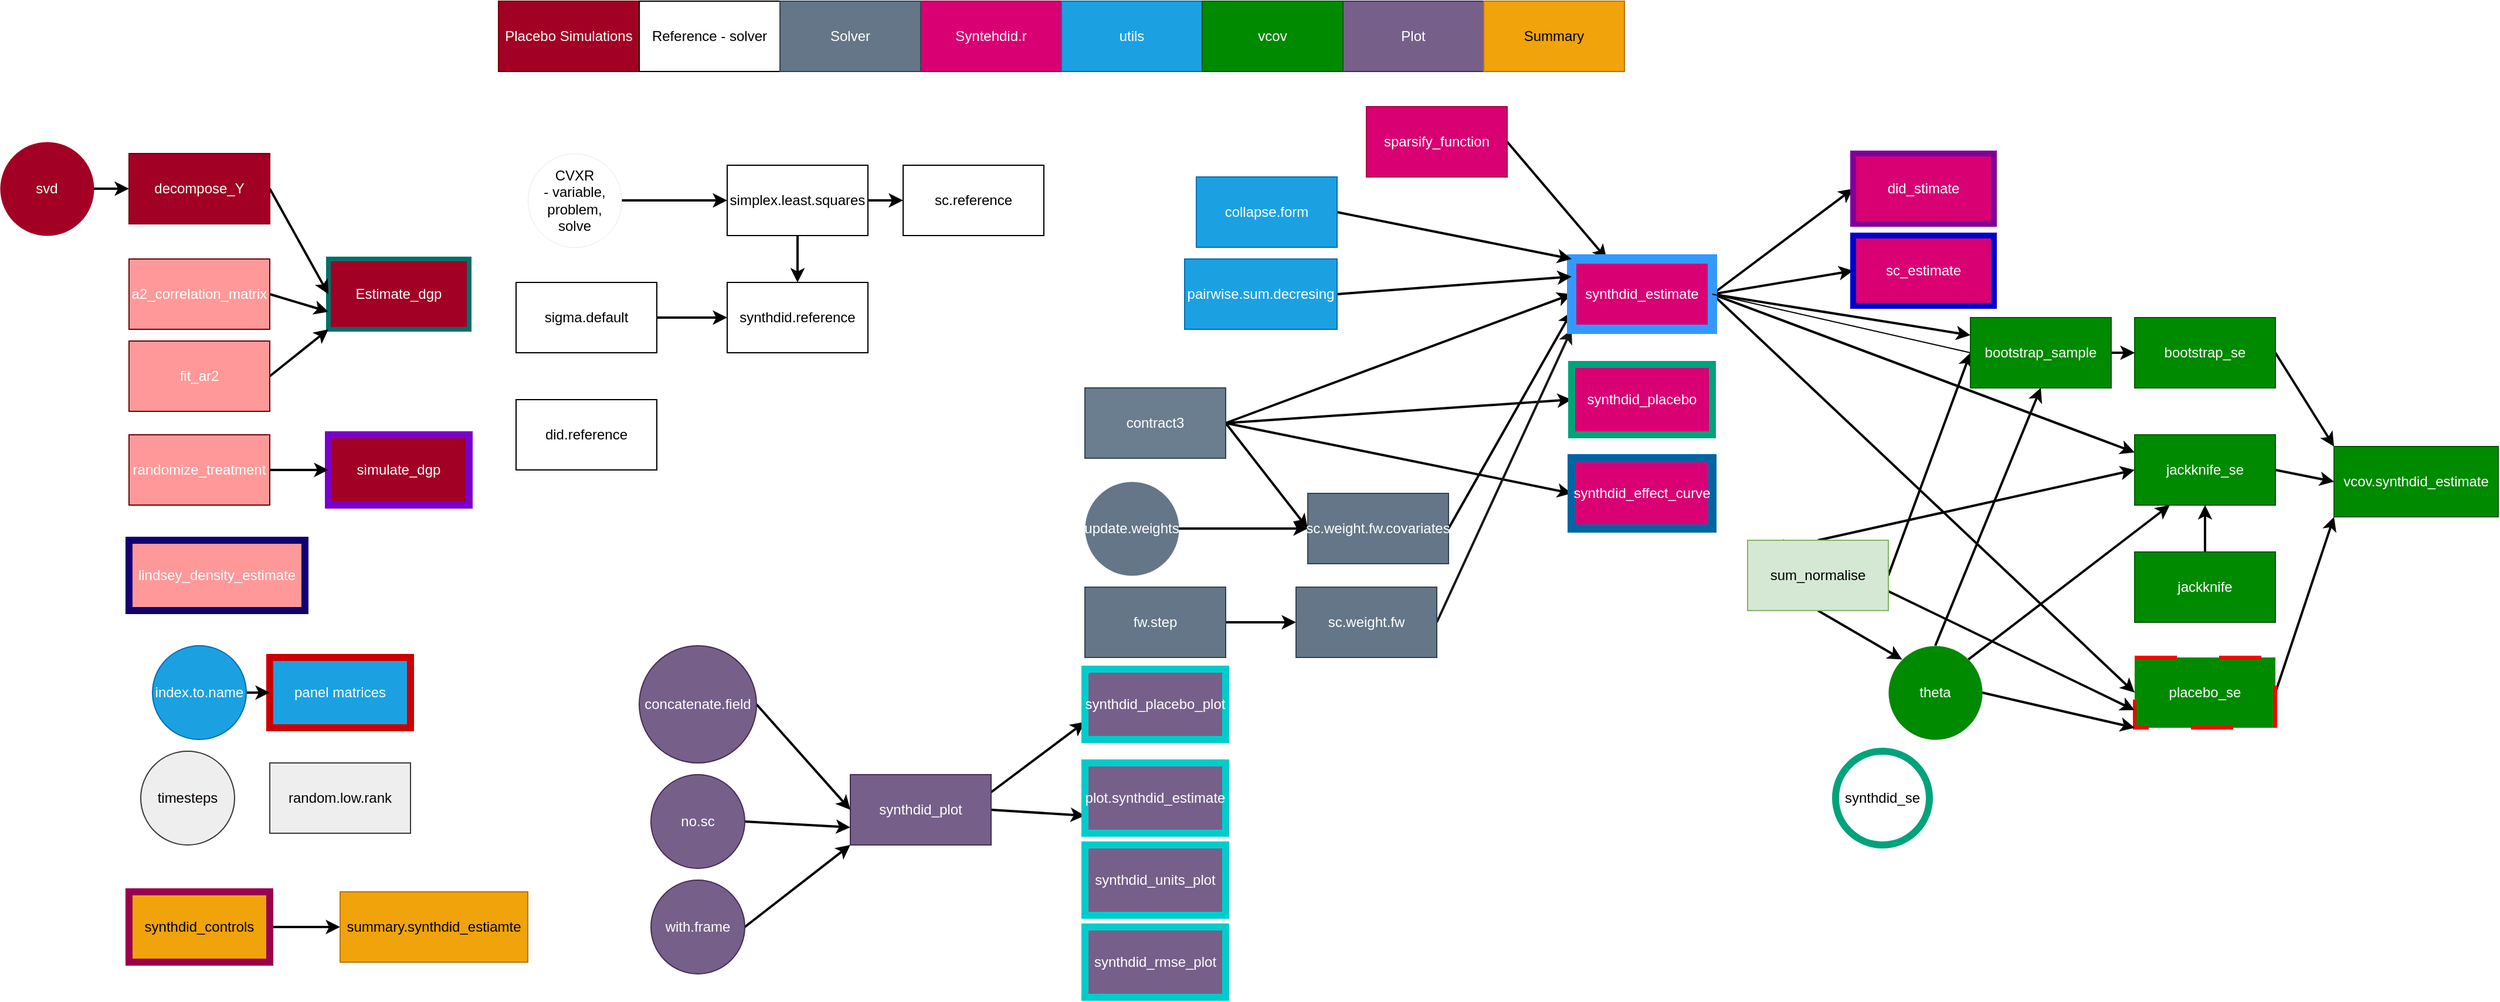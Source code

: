 <mxfile>
    <diagram id="lI5DETnhgrqYfSbnf5XH" name="Page-1">
        <mxGraphModel dx="1733" dy="600" grid="1" gridSize="10" guides="1" tooltips="1" connect="1" arrows="1" fold="1" page="1" pageScale="1" pageWidth="850" pageHeight="1100" background="#ffffff" math="0" shadow="0">
            <root>
                <mxCell id="0"/>
                <mxCell id="1" parent="0"/>
                <mxCell id="2" value="Placebo Simulations" style="whiteSpace=wrap;html=1;fillColor=#a20025;fontColor=#ffffff;strokeColor=#6F0000;" parent="1" vertex="1">
                    <mxGeometry x="780" y="40" width="120" height="60" as="geometry"/>
                </mxCell>
                <mxCell id="3" value="Plot" style="whiteSpace=wrap;html=1;fillColor=#76608a;fontColor=#ffffff;strokeColor=#432D57;" parent="1" vertex="1">
                    <mxGeometry x="1500" y="40" width="120" height="60" as="geometry"/>
                </mxCell>
                <mxCell id="4" value="Reference - solver" style="whiteSpace=wrap;html=1;" parent="1" vertex="1">
                    <mxGeometry x="900" y="40" width="120" height="60" as="geometry"/>
                </mxCell>
                <mxCell id="5" value="Summary" style="whiteSpace=wrap;html=1;fillColor=#f0a30a;fontColor=#000000;strokeColor=#BD7000;" parent="1" vertex="1">
                    <mxGeometry x="1620" y="40" width="120" height="60" as="geometry"/>
                </mxCell>
                <mxCell id="7" value="Syntehdid.r" style="whiteSpace=wrap;html=1;fillColor=#d80073;fontColor=#ffffff;strokeColor=#A50040;" parent="1" vertex="1">
                    <mxGeometry x="1140" y="40" width="120" height="60" as="geometry"/>
                </mxCell>
                <mxCell id="8" value="utils" style="whiteSpace=wrap;html=1;fillColor=#1ba1e2;fontColor=#ffffff;strokeColor=#006EAF;" parent="1" vertex="1">
                    <mxGeometry x="1260" y="40" width="120" height="60" as="geometry"/>
                </mxCell>
                <mxCell id="9" value="vcov" style="whiteSpace=wrap;html=1;fillColor=#008a00;fontColor=#ffffff;strokeColor=#005700;" parent="1" vertex="1">
                    <mxGeometry x="1380" y="40" width="120" height="60" as="geometry"/>
                </mxCell>
                <mxCell id="10" value="Estimate_dgp" style="whiteSpace=wrap;html=1;fillColor=#a20025;fontColor=#ffffff;strokeColor=#007069;strokeWidth=4;" parent="1" vertex="1">
                    <mxGeometry x="635" y="260" width="120" height="60" as="geometry"/>
                </mxCell>
                <mxCell id="11" value="simulate_dgp" style="whiteSpace=wrap;html=1;fillColor=#a20025;fontColor=#ffffff;strokeColor=#7a00cc;strokeWidth=6;" parent="1" vertex="1">
                    <mxGeometry x="635" y="410" width="120" height="60" as="geometry"/>
                </mxCell>
                <mxCell id="81" style="edgeStyle=none;html=1;exitX=1;exitY=0.5;exitDx=0;exitDy=0;entryX=0;entryY=0.5;entryDx=0;entryDy=0;strokeColor=#000000;strokeWidth=2;fontColor=#000000;" parent="1" source="13" target="11" edge="1">
                    <mxGeometry relative="1" as="geometry"/>
                </mxCell>
                <mxCell id="13" value="randomize_treatment" style="whiteSpace=wrap;html=1;fillColor=#FF9999;fontColor=#ffffff;strokeColor=#6F0000;" parent="1" vertex="1">
                    <mxGeometry x="465" y="410" width="120" height="60" as="geometry"/>
                </mxCell>
                <mxCell id="79" style="edgeStyle=none;html=1;exitX=1;exitY=0.5;exitDx=0;exitDy=0;entryX=0;entryY=0.5;entryDx=0;entryDy=0;strokeColor=#000000;strokeWidth=2;fontColor=#000000;" parent="1" source="14" target="10" edge="1">
                    <mxGeometry relative="1" as="geometry"/>
                </mxCell>
                <mxCell id="14" value="decompose_Y" style="whiteSpace=wrap;html=1;fillColor=#a20025;fontColor=#ffffff;strokeColor=#6F0000;" parent="1" vertex="1">
                    <mxGeometry x="465" y="170" width="120" height="60" as="geometry"/>
                </mxCell>
                <mxCell id="110" style="edgeStyle=none;html=1;exitX=1;exitY=0.5;exitDx=0;exitDy=0;entryX=0;entryY=1;entryDx=0;entryDy=0;strokeColor=#000000;strokeWidth=2;fontColor=#000000;" parent="1" source="15" target="10" edge="1">
                    <mxGeometry relative="1" as="geometry"/>
                </mxCell>
                <mxCell id="15" value="fit_ar2" style="whiteSpace=wrap;html=1;fillColor=#FF9999;fontColor=#ffffff;strokeColor=#6F0000;" parent="1" vertex="1">
                    <mxGeometry x="465" y="330" width="120" height="60" as="geometry"/>
                </mxCell>
                <mxCell id="80" style="edgeStyle=none;html=1;exitX=1;exitY=0.5;exitDx=0;exitDy=0;entryX=0;entryY=0.75;entryDx=0;entryDy=0;strokeColor=#000000;strokeWidth=2;fontColor=#000000;" parent="1" source="16" target="10" edge="1">
                    <mxGeometry relative="1" as="geometry"/>
                </mxCell>
                <mxCell id="16" value="a2_correlation_matrix" style="whiteSpace=wrap;html=1;fillColor=#FF9999;fontColor=#ffffff;strokeColor=#6F0000;" parent="1" vertex="1">
                    <mxGeometry x="465" y="260" width="120" height="60" as="geometry"/>
                </mxCell>
                <mxCell id="17" value="lindsey_density_estimate" style="whiteSpace=wrap;html=1;fillColor=#FF9999;fontColor=#ffffff;strokeColor=#130070;strokeWidth=6;" parent="1" vertex="1">
                    <mxGeometry x="465" y="500" width="150" height="60" as="geometry"/>
                </mxCell>
                <mxCell id="114" style="edgeStyle=none;html=1;exitX=1;exitY=0.5;exitDx=0;exitDy=0;entryX=0;entryY=0.75;entryDx=0;entryDy=0;strokeColor=#000000;strokeWidth=2;fontColor=#000000;" parent="1" source="18" target="25" edge="1">
                    <mxGeometry relative="1" as="geometry"/>
                </mxCell>
                <mxCell id="116" style="edgeStyle=none;html=1;exitX=1;exitY=0.25;exitDx=0;exitDy=0;entryX=0;entryY=0.75;entryDx=0;entryDy=0;strokeColor=#000000;strokeWidth=2;fontColor=#000000;" parent="1" source="18" target="115" edge="1">
                    <mxGeometry relative="1" as="geometry"/>
                </mxCell>
                <mxCell id="18" value="synthdid_plot" style="whiteSpace=wrap;html=1;fillColor=#76608a;fontColor=#ffffff;strokeColor=#432D57;" parent="1" vertex="1">
                    <mxGeometry x="1080" y="700" width="120" height="60" as="geometry"/>
                </mxCell>
                <mxCell id="117" style="edgeStyle=none;html=1;exitX=1;exitY=0.5;exitDx=0;exitDy=0;entryX=0;entryY=0.5;entryDx=0;entryDy=0;strokeColor=#000000;strokeWidth=2;fontColor=#000000;" parent="1" source="20" target="18" edge="1">
                    <mxGeometry relative="1" as="geometry"/>
                </mxCell>
                <mxCell id="20" value="concatenate.field" style="ellipse;whiteSpace=wrap;html=1;fillColor=#76608a;fontColor=#ffffff;strokeColor=#432D57;" parent="1" vertex="1">
                    <mxGeometry x="900" y="590" width="100" height="100" as="geometry"/>
                </mxCell>
                <mxCell id="118" style="edgeStyle=none;html=1;exitX=1;exitY=0.5;exitDx=0;exitDy=0;entryX=0;entryY=0.75;entryDx=0;entryDy=0;strokeColor=#000000;strokeWidth=2;fontColor=#000000;" parent="1" source="21" target="18" edge="1">
                    <mxGeometry relative="1" as="geometry"/>
                </mxCell>
                <mxCell id="21" value="no.sc" style="ellipse;whiteSpace=wrap;html=1;fillColor=#76608a;fontColor=#ffffff;strokeColor=#432D57;" parent="1" vertex="1">
                    <mxGeometry x="910" y="700" width="80" height="80" as="geometry"/>
                </mxCell>
                <mxCell id="119" style="edgeStyle=none;html=1;exitX=1;exitY=0.5;exitDx=0;exitDy=0;entryX=0;entryY=1;entryDx=0;entryDy=0;strokeColor=#000000;strokeWidth=2;fontColor=#000000;" parent="1" source="22" target="18" edge="1">
                    <mxGeometry relative="1" as="geometry"/>
                </mxCell>
                <mxCell id="22" value="with.frame" style="ellipse;whiteSpace=wrap;html=1;fillColor=#76608a;fontColor=#ffffff;strokeColor=#432D57;" parent="1" vertex="1">
                    <mxGeometry x="910" y="790" width="80" height="80" as="geometry"/>
                </mxCell>
                <mxCell id="23" value="synthdid_units_plot" style="whiteSpace=wrap;html=1;fillColor=#76608a;fontColor=#ffffff;strokeColor=#00CCCC;strokeWidth=6;" parent="1" vertex="1">
                    <mxGeometry x="1280" y="760" width="120" height="60" as="geometry"/>
                </mxCell>
                <mxCell id="24" value="synthdid_rmse_plot" style="whiteSpace=wrap;html=1;fillColor=#76608a;fontColor=#ffffff;strokeColor=#00CCCC;strokeWidth=6;" parent="1" vertex="1">
                    <mxGeometry x="1280" y="830" width="120" height="60" as="geometry"/>
                </mxCell>
                <mxCell id="25" value="plot.synthdid_estimate" style="whiteSpace=wrap;html=1;fillColor=#76608a;fontColor=#ffffff;strokeColor=#00CCCC;strokeWidth=6;" parent="1" vertex="1">
                    <mxGeometry x="1280" y="690" width="120" height="60" as="geometry"/>
                </mxCell>
                <mxCell id="87" style="edgeStyle=none;html=1;exitX=1;exitY=0.5;exitDx=0;exitDy=0;entryX=0;entryY=0.5;entryDx=0;entryDy=0;strokeWidth=2;fontColor=#000000;startArrow=none;strokeColor=#000000;" parent="1" source="27" target="28" edge="1">
                    <mxGeometry relative="1" as="geometry"/>
                </mxCell>
                <mxCell id="88" style="edgeStyle=none;html=1;exitX=1;exitY=0.5;exitDx=0;exitDy=0;entryX=0;entryY=0.5;entryDx=0;entryDy=0;strokeWidth=2;fontColor=#000000;strokeColor=#000000;" parent="1" source="26" target="29" edge="1">
                    <mxGeometry relative="1" as="geometry"/>
                </mxCell>
                <mxCell id="105" style="edgeStyle=none;html=1;exitX=0.5;exitY=1;exitDx=0;exitDy=0;entryX=0.5;entryY=0;entryDx=0;entryDy=0;strokeWidth=2;fontColor=#000000;strokeColor=#000000;" parent="1" source="26" target="28" edge="1">
                    <mxGeometry relative="1" as="geometry"/>
                </mxCell>
                <mxCell id="26" value="simplex.least.squares" style="whiteSpace=wrap;html=1;" parent="1" vertex="1">
                    <mxGeometry x="975" y="180" width="120" height="60" as="geometry"/>
                </mxCell>
                <mxCell id="28" value="synthdid.reference" style="whiteSpace=wrap;html=1;" parent="1" vertex="1">
                    <mxGeometry x="975" y="280" width="120" height="60" as="geometry"/>
                </mxCell>
                <mxCell id="29" value="sc.reference" style="whiteSpace=wrap;html=1;" parent="1" vertex="1">
                    <mxGeometry x="1125" y="180" width="120" height="60" as="geometry"/>
                </mxCell>
                <mxCell id="30" value="did.reference" style="whiteSpace=wrap;html=1;" parent="1" vertex="1">
                    <mxGeometry x="795" y="380" width="120" height="60" as="geometry"/>
                </mxCell>
                <mxCell id="32" value="Solver" style="whiteSpace=wrap;html=1;fillColor=#647687;fontColor=#ffffff;strokeColor=#314354;" parent="1" vertex="1">
                    <mxGeometry x="1020" y="40" width="120" height="60" as="geometry"/>
                </mxCell>
                <mxCell id="90" style="edgeStyle=none;html=1;exitX=1;exitY=0.5;exitDx=0;exitDy=0;entryX=0;entryY=0.5;entryDx=0;entryDy=0;strokeColor=#000000;strokeWidth=2;fontColor=#000000;" parent="1" source="33" target="36" edge="1">
                    <mxGeometry relative="1" as="geometry"/>
                </mxCell>
                <mxCell id="96" style="edgeStyle=none;html=1;exitX=1;exitY=0.5;exitDx=0;exitDy=0;entryX=0;entryY=0.5;entryDx=0;entryDy=0;strokeColor=#000000;strokeWidth=2;fontColor=#000000;" parent="1" source="33" target="40" edge="1">
                    <mxGeometry relative="1" as="geometry"/>
                </mxCell>
                <mxCell id="99" style="edgeStyle=none;html=1;exitX=1;exitY=0.5;exitDx=0;exitDy=0;entryX=0;entryY=0.5;entryDx=0;entryDy=0;strokeColor=#000000;strokeWidth=2;fontColor=#000000;" parent="1" source="33" target="43" edge="1">
                    <mxGeometry relative="1" as="geometry"/>
                </mxCell>
                <mxCell id="101" style="edgeStyle=none;html=1;exitX=1;exitY=0.5;exitDx=0;exitDy=0;entryX=0;entryY=0.5;entryDx=0;entryDy=0;strokeColor=#000000;strokeWidth=2;fontColor=#000000;" parent="1" source="33" target="44" edge="1">
                    <mxGeometry relative="1" as="geometry"/>
                </mxCell>
                <mxCell id="33" value="contract3" style="whiteSpace=wrap;html=1;fillColor=#6a7e90;fontColor=#ffffff;strokeColor=#314354;gradientColor=none;" parent="1" vertex="1">
                    <mxGeometry x="1280" y="370" width="120" height="60" as="geometry"/>
                </mxCell>
                <mxCell id="89" style="edgeStyle=none;html=1;exitX=1;exitY=0.5;exitDx=0;exitDy=0;entryX=0;entryY=0.5;entryDx=0;entryDy=0;strokeColor=#000000;strokeWidth=2;fontColor=#000000;" parent="1" source="34" target="35" edge="1">
                    <mxGeometry relative="1" as="geometry"/>
                </mxCell>
                <mxCell id="34" value="fw.step" style="whiteSpace=wrap;html=1;fillColor=#647687;fontColor=#ffffff;strokeColor=#314354;" parent="1" vertex="1">
                    <mxGeometry x="1280" y="540" width="120" height="60" as="geometry"/>
                </mxCell>
                <mxCell id="136" style="edgeStyle=none;html=1;exitX=1;exitY=0.5;exitDx=0;exitDy=0;entryX=0;entryY=1;entryDx=0;entryDy=0;fontColor=#090101;strokeColor=#1c1717;strokeWidth=2;" edge="1" parent="1" source="35" target="40">
                    <mxGeometry relative="1" as="geometry"/>
                </mxCell>
                <mxCell id="35" value="sc.weight.fw" style="whiteSpace=wrap;html=1;fillColor=#647687;fontColor=#ffffff;strokeColor=#314354;" parent="1" vertex="1">
                    <mxGeometry x="1460" y="540" width="120" height="60" as="geometry"/>
                </mxCell>
                <mxCell id="93" style="edgeStyle=none;html=1;exitX=1;exitY=0.5;exitDx=0;exitDy=0;entryX=0;entryY=0.75;entryDx=0;entryDy=0;strokeColor=#000000;strokeWidth=2;fontColor=#000000;" parent="1" source="36" target="40" edge="1">
                    <mxGeometry relative="1" as="geometry"/>
                </mxCell>
                <mxCell id="36" value="sc.weight.fw.covariates" style="whiteSpace=wrap;html=1;fillColor=#647687;fontColor=#ffffff;strokeColor=#314354;" parent="1" vertex="1">
                    <mxGeometry x="1470" y="460" width="120" height="60" as="geometry"/>
                </mxCell>
                <mxCell id="113" style="edgeStyle=none;html=1;exitX=1;exitY=0.5;exitDx=0;exitDy=0;entryX=0;entryY=0.5;entryDx=0;entryDy=0;strokeColor=#000000;strokeWidth=2;fontColor=#000000;" parent="1" source="37" target="38" edge="1">
                    <mxGeometry relative="1" as="geometry"/>
                </mxCell>
                <mxCell id="37" value="synthdid_controls" style="whiteSpace=wrap;html=1;fillColor=#f0a30a;fontColor=#000000;strokeColor=#99004D;strokeWidth=6;" parent="1" vertex="1">
                    <mxGeometry x="465" y="800" width="120" height="60" as="geometry"/>
                </mxCell>
                <mxCell id="38" value="summary.synthdid_estiamte" style="whiteSpace=wrap;html=1;fillColor=#f0a30a;fontColor=#000000;strokeColor=#BD7000;" parent="1" vertex="1">
                    <mxGeometry x="645" y="800" width="160" height="60" as="geometry"/>
                </mxCell>
                <mxCell id="137" style="edgeStyle=none;html=1;exitX=1;exitY=0.5;exitDx=0;exitDy=0;entryX=0.25;entryY=0;entryDx=0;entryDy=0;strokeColor=#000000;strokeWidth=2;fontColor=#090101;" edge="1" parent="1" source="39" target="40">
                    <mxGeometry relative="1" as="geometry"/>
                </mxCell>
                <mxCell id="39" value="sparsify_function" style="whiteSpace=wrap;html=1;fillColor=#d80073;fontColor=#ffffff;strokeColor=#A50040;" parent="1" vertex="1">
                    <mxGeometry x="1520" y="130" width="120" height="60" as="geometry"/>
                </mxCell>
                <mxCell id="60" style="edgeStyle=none;html=1;exitX=1;exitY=0.5;exitDx=0;exitDy=0;entryX=0;entryY=0.5;entryDx=0;entryDy=0;fontColor=#000000;startArrow=none;" parent="1" source="53" target="52" edge="1">
                    <mxGeometry relative="1" as="geometry"/>
                </mxCell>
                <mxCell id="69" style="edgeStyle=none;html=1;exitX=1;exitY=0.5;exitDx=0;exitDy=0;entryX=0;entryY=0.25;entryDx=0;entryDy=0;strokeColor=#000000;strokeWidth=2;fontColor=#000000;" parent="1" source="40" target="53" edge="1">
                    <mxGeometry relative="1" as="geometry"/>
                </mxCell>
                <mxCell id="71" style="edgeStyle=none;html=1;exitX=1;exitY=0.5;exitDx=0;exitDy=0;strokeColor=#000000;strokeWidth=2;fontColor=#000000;entryX=0;entryY=0.25;entryDx=0;entryDy=0;" parent="1" source="40" target="54" edge="1">
                    <mxGeometry relative="1" as="geometry">
                        <mxPoint x="1985" y="450" as="targetPoint"/>
                    </mxGeometry>
                </mxCell>
                <mxCell id="76" style="edgeStyle=none;html=1;exitX=1;exitY=0.5;exitDx=0;exitDy=0;entryX=0;entryY=0.5;entryDx=0;entryDy=0;strokeColor=#000000;strokeWidth=2;fontColor=#000000;" parent="1" source="40" target="57" edge="1">
                    <mxGeometry relative="1" as="geometry"/>
                </mxCell>
                <mxCell id="97" style="edgeStyle=none;html=1;exitX=1;exitY=0.5;exitDx=0;exitDy=0;entryX=0;entryY=0.5;entryDx=0;entryDy=0;strokeColor=#000000;strokeWidth=2;fontColor=#000000;" parent="1" source="40" target="41" edge="1">
                    <mxGeometry relative="1" as="geometry"/>
                </mxCell>
                <mxCell id="98" style="edgeStyle=none;html=1;exitX=1;exitY=0.5;exitDx=0;exitDy=0;entryX=0;entryY=0.5;entryDx=0;entryDy=0;strokeColor=#000000;strokeWidth=2;fontColor=#000000;" parent="1" source="40" target="42" edge="1">
                    <mxGeometry relative="1" as="geometry"/>
                </mxCell>
                <mxCell id="40" value="synthdid_estimate" style="whiteSpace=wrap;html=1;fillColor=#d80073;fontColor=#ffffff;strokeColor=#3399FF;strokeWidth=8;" parent="1" vertex="1">
                    <mxGeometry x="1695" y="260" width="120" height="60" as="geometry"/>
                </mxCell>
                <mxCell id="41" value="sc_estimate" style="whiteSpace=wrap;html=1;fillColor=#d80073;fontColor=#ffffff;strokeColor=#0000CC;strokeWidth=5;" parent="1" vertex="1">
                    <mxGeometry x="1935" y="240" width="120" height="60" as="geometry"/>
                </mxCell>
                <mxCell id="42" value="did_stimate" style="whiteSpace=wrap;html=1;fillColor=#d80073;fontColor=#ffffff;strokeColor=#7f0099;strokeWidth=5;" parent="1" vertex="1">
                    <mxGeometry x="1935" y="170" width="120" height="60" as="geometry"/>
                </mxCell>
                <mxCell id="43" value="synthdid_placebo" style="whiteSpace=wrap;html=1;fillColor=#d80073;fontColor=#ffffff;strokeColor=#00a37a;strokeWidth=6;" parent="1" vertex="1">
                    <mxGeometry x="1695" y="350" width="120" height="60" as="geometry"/>
                </mxCell>
                <mxCell id="44" value="synthdid_effect_curve" style="whiteSpace=wrap;html=1;fillColor=#d80073;fontColor=#ffffff;strokeColor=#0065A3;strokeWidth=7;" parent="1" vertex="1">
                    <mxGeometry x="1695" y="430" width="120" height="60" as="geometry"/>
                </mxCell>
                <mxCell id="95" style="edgeStyle=none;html=1;exitX=1;exitY=0.5;exitDx=0;exitDy=0;entryX=0;entryY=0;entryDx=0;entryDy=0;strokeColor=#000000;strokeWidth=2;fontColor=#000000;" parent="1" source="45" target="40" edge="1">
                    <mxGeometry relative="1" as="geometry"/>
                </mxCell>
                <mxCell id="45" value="collapse.form" style="whiteSpace=wrap;html=1;fillColor=#1ba1e2;fontColor=#ffffff;strokeColor=#006EAF;" parent="1" vertex="1">
                    <mxGeometry x="1375" y="190" width="120" height="60" as="geometry"/>
                </mxCell>
                <mxCell id="94" style="edgeStyle=none;html=1;exitX=1;exitY=0.5;exitDx=0;exitDy=0;entryX=0;entryY=0.25;entryDx=0;entryDy=0;strokeColor=#000000;strokeWidth=2;fontColor=#000000;" parent="1" source="46" target="40" edge="1">
                    <mxGeometry relative="1" as="geometry"/>
                </mxCell>
                <mxCell id="46" value="pairwise.sum.decresing" style="whiteSpace=wrap;html=1;fillColor=#1ba1e2;fontColor=#ffffff;strokeColor=#006EAF;" parent="1" vertex="1">
                    <mxGeometry x="1365" y="260" width="130" height="60" as="geometry"/>
                </mxCell>
                <mxCell id="47" value="panel matrices" style="whiteSpace=wrap;html=1;fillColor=#1ba1e2;fontColor=#ffffff;strokeColor=#CC0000;strokeWidth=6;" parent="1" vertex="1">
                    <mxGeometry x="585" y="600" width="120" height="60" as="geometry"/>
                </mxCell>
                <mxCell id="102" style="edgeStyle=none;html=1;exitX=1;exitY=0.5;exitDx=0;exitDy=0;entryX=0;entryY=0.5;entryDx=0;entryDy=0;strokeColor=#000000;strokeWidth=2;fontColor=#000000;" parent="1" source="48" target="47" edge="1">
                    <mxGeometry relative="1" as="geometry"/>
                </mxCell>
                <mxCell id="48" value="index.to.name" style="ellipse;whiteSpace=wrap;html=1;fillColor=#1ba1e2;fontColor=#ffffff;strokeColor=#006EAF;" parent="1" vertex="1">
                    <mxGeometry x="485" y="590" width="80" height="80" as="geometry"/>
                </mxCell>
                <mxCell id="49" value="timesteps" style="ellipse;whiteSpace=wrap;html=1;fillColor=#eeeeee;strokeColor=#36393d;fontColor=#090101;" parent="1" vertex="1">
                    <mxGeometry x="475" y="680" width="80" height="80" as="geometry"/>
                </mxCell>
                <mxCell id="50" value="random.low.rank" style="whiteSpace=wrap;html=1;fillColor=#eeeeee;strokeColor=#36393d;fontColor=#090101;" parent="1" vertex="1">
                    <mxGeometry x="585" y="690" width="120" height="60" as="geometry"/>
                </mxCell>
                <mxCell id="51" value="vcov.synthdid_estimate" style="whiteSpace=wrap;html=1;fillColor=#008a00;fontColor=#ffffff;strokeColor=#005700;" parent="1" vertex="1">
                    <mxGeometry x="2345" y="420" width="140" height="60" as="geometry"/>
                </mxCell>
                <mxCell id="65" style="edgeStyle=none;html=1;exitX=1;exitY=0.5;exitDx=0;exitDy=0;entryX=0;entryY=0;entryDx=0;entryDy=0;strokeColor=#000000;strokeWidth=2;fontColor=#000000;" parent="1" source="52" target="51" edge="1">
                    <mxGeometry relative="1" as="geometry"/>
                </mxCell>
                <mxCell id="52" value="bootstrap_se" style="whiteSpace=wrap;html=1;fillColor=#008a00;fontColor=#ffffff;strokeColor=#005700;" parent="1" vertex="1">
                    <mxGeometry x="2175" y="310" width="120" height="60" as="geometry"/>
                </mxCell>
                <mxCell id="67" style="edgeStyle=none;html=1;exitX=1;exitY=0.5;exitDx=0;exitDy=0;entryX=0;entryY=0.5;entryDx=0;entryDy=0;strokeColor=#000000;strokeWidth=2;fontColor=#000000;" parent="1" source="53" target="52" edge="1">
                    <mxGeometry relative="1" as="geometry"/>
                </mxCell>
                <mxCell id="64" style="edgeStyle=none;html=1;exitX=1;exitY=0.5;exitDx=0;exitDy=0;entryX=0;entryY=0.5;entryDx=0;entryDy=0;fontColor=#000000;strokeColor=#000000;strokeWidth=2;" parent="1" source="54" target="51" edge="1">
                    <mxGeometry relative="1" as="geometry"/>
                </mxCell>
                <mxCell id="54" value="jackknife_se" style="whiteSpace=wrap;html=1;fillColor=#008a00;fontColor=#ffffff;strokeColor=#005700;" parent="1" vertex="1">
                    <mxGeometry x="2175" y="410" width="120" height="60" as="geometry"/>
                </mxCell>
                <mxCell id="73" style="edgeStyle=none;html=1;exitX=0.5;exitY=0;exitDx=0;exitDy=0;entryX=0.5;entryY=1;entryDx=0;entryDy=0;strokeColor=#000000;strokeWidth=2;fontColor=#000000;" parent="1" source="56" target="54" edge="1">
                    <mxGeometry relative="1" as="geometry"/>
                </mxCell>
                <mxCell id="56" value="jackknife" style="whiteSpace=wrap;html=1;fillColor=#008a00;fontColor=#ffffff;strokeColor=#005700;" parent="1" vertex="1">
                    <mxGeometry x="2175" y="510" width="120" height="60" as="geometry"/>
                </mxCell>
                <mxCell id="66" style="edgeStyle=none;html=1;exitX=1;exitY=0.5;exitDx=0;exitDy=0;entryX=0;entryY=1;entryDx=0;entryDy=0;strokeColor=#000000;strokeWidth=2;fontColor=#000000;" parent="1" source="57" target="51" edge="1">
                    <mxGeometry relative="1" as="geometry"/>
                </mxCell>
                <mxCell id="57" value="placebo_se" style="whiteSpace=wrap;html=1;fillColor=#008a00;fontColor=#ffffff;strokeColor=#FF0000;strokeWidth=3;dashed=1;dashPattern=12 12;" parent="1" vertex="1">
                    <mxGeometry x="2175" y="600" width="120" height="60" as="geometry"/>
                </mxCell>
                <mxCell id="68" style="edgeStyle=none;html=1;exitX=1;exitY=0.5;exitDx=0;exitDy=0;entryX=0;entryY=0.5;entryDx=0;entryDy=0;strokeColor=#000000;strokeWidth=2;fontColor=#000000;" parent="1" source="58" target="53" edge="1">
                    <mxGeometry relative="1" as="geometry"/>
                </mxCell>
                <mxCell id="72" style="edgeStyle=none;html=1;exitX=0.5;exitY=0;exitDx=0;exitDy=0;entryX=0;entryY=0.5;entryDx=0;entryDy=0;strokeColor=#000000;strokeWidth=2;fontColor=#000000;" parent="1" source="58" target="54" edge="1">
                    <mxGeometry relative="1" as="geometry"/>
                </mxCell>
                <mxCell id="75" style="edgeStyle=none;html=1;exitX=0.25;exitY=0;exitDx=0;exitDy=0;entryX=0;entryY=0.75;entryDx=0;entryDy=0;strokeColor=#000000;strokeWidth=2;fontColor=#000000;" parent="1" source="58" target="57" edge="1">
                    <mxGeometry relative="1" as="geometry"/>
                </mxCell>
                <mxCell id="78" style="edgeStyle=none;html=1;exitX=0.5;exitY=1;exitDx=0;exitDy=0;entryX=0;entryY=0;entryDx=0;entryDy=0;strokeColor=#000000;strokeWidth=2;fontColor=#000000;" parent="1" source="58" target="62" edge="1">
                    <mxGeometry relative="1" as="geometry"/>
                </mxCell>
                <mxCell id="58" value="sum_normalise" style="whiteSpace=wrap;html=1;fillColor=#d5e8d4;strokeColor=#82b366;gradientColor=none;fontColor=#000000;" parent="1" vertex="1">
                    <mxGeometry x="1845" y="500" width="120" height="60" as="geometry"/>
                </mxCell>
                <mxCell id="70" style="edgeStyle=none;html=1;exitX=0.5;exitY=0;exitDx=0;exitDy=0;entryX=0.5;entryY=1;entryDx=0;entryDy=0;strokeColor=#000000;strokeWidth=2;fontColor=#000000;" parent="1" source="62" target="53" edge="1">
                    <mxGeometry relative="1" as="geometry"/>
                </mxCell>
                <mxCell id="74" style="edgeStyle=none;html=1;exitX=1;exitY=0;exitDx=0;exitDy=0;entryX=0.25;entryY=1;entryDx=0;entryDy=0;strokeColor=#000000;strokeWidth=2;fontColor=#000000;" parent="1" source="62" target="54" edge="1">
                    <mxGeometry relative="1" as="geometry"/>
                </mxCell>
                <mxCell id="77" style="edgeStyle=none;html=1;exitX=1;exitY=0.5;exitDx=0;exitDy=0;entryX=0;entryY=1;entryDx=0;entryDy=0;strokeColor=#000000;strokeWidth=2;fontColor=#000000;" parent="1" source="62" target="57" edge="1">
                    <mxGeometry relative="1" as="geometry"/>
                </mxCell>
                <mxCell id="62" value="theta" style="ellipse;whiteSpace=wrap;html=1;strokeWidth=0;fontColor=#ffffff;fillColor=#008a00;strokeColor=#005700;" parent="1" vertex="1">
                    <mxGeometry x="1965" y="590" width="80" height="80" as="geometry"/>
                </mxCell>
                <mxCell id="83" style="edgeStyle=none;html=1;exitX=1;exitY=0.5;exitDx=0;exitDy=0;entryX=0;entryY=0.5;entryDx=0;entryDy=0;strokeColor=#000000;strokeWidth=2;fontColor=#000000;" parent="1" source="82" target="14" edge="1">
                    <mxGeometry relative="1" as="geometry"/>
                </mxCell>
                <mxCell id="82" value="svd" style="ellipse;whiteSpace=wrap;html=1;strokeWidth=0;fontColor=#ffffff;fillColor=#a20025;strokeColor=#6F0000;" parent="1" vertex="1">
                    <mxGeometry x="355" y="160" width="80" height="80" as="geometry"/>
                </mxCell>
                <mxCell id="86" style="edgeStyle=none;html=1;exitX=1;exitY=0.5;exitDx=0;exitDy=0;entryX=0;entryY=0.5;entryDx=0;entryDy=0;strokeWidth=2;fontColor=#000000;strokeColor=#000000;" parent="1" source="85" target="26" edge="1">
                    <mxGeometry relative="1" as="geometry"/>
                </mxCell>
                <mxCell id="85" value="CVXR&lt;br&gt;- variable, problem, solve" style="ellipse;whiteSpace=wrap;html=1;strokeWidth=0;" parent="1" vertex="1">
                    <mxGeometry x="805" y="170" width="80" height="80" as="geometry"/>
                </mxCell>
                <mxCell id="92" style="edgeStyle=none;html=1;exitX=1;exitY=0.5;exitDx=0;exitDy=0;entryX=0;entryY=0.5;entryDx=0;entryDy=0;strokeColor=#000000;strokeWidth=2;fontColor=#000000;" parent="1" source="91" target="36" edge="1">
                    <mxGeometry relative="1" as="geometry"/>
                </mxCell>
                <mxCell id="91" value="update.weights" style="ellipse;whiteSpace=wrap;html=1;strokeWidth=0;fontColor=#ffffff;fillColor=#647687;strokeColor=#314354;" parent="1" vertex="1">
                    <mxGeometry x="1280" y="450" width="80" height="80" as="geometry"/>
                </mxCell>
                <mxCell id="27" value="sigma.default" style="whiteSpace=wrap;html=1;" parent="1" vertex="1">
                    <mxGeometry x="795" y="280" width="120" height="60" as="geometry"/>
                </mxCell>
                <mxCell id="109" value="" style="edgeStyle=none;html=1;exitX=1;exitY=0.5;exitDx=0;exitDy=0;entryX=0;entryY=0.5;entryDx=0;entryDy=0;fontColor=#000000;endArrow=none;" parent="1" source="40" target="53" edge="1">
                    <mxGeometry relative="1" as="geometry">
                        <mxPoint x="1815" y="290.0" as="sourcePoint"/>
                        <mxPoint x="2265" y="370" as="targetPoint"/>
                    </mxGeometry>
                </mxCell>
                <mxCell id="53" value="bootstrap_sample" style="whiteSpace=wrap;html=1;fillColor=#008a00;fontColor=#ffffff;strokeColor=#005700;" parent="1" vertex="1">
                    <mxGeometry x="2035" y="310" width="120" height="60" as="geometry"/>
                </mxCell>
                <mxCell id="115" value="synthdid_placebo_plot" style="whiteSpace=wrap;html=1;strokeWidth=6;fontColor=#ffffff;fillColor=#76608a;strokeColor=#00CCCC;" parent="1" vertex="1">
                    <mxGeometry x="1280" y="610" width="120" height="60" as="geometry"/>
                </mxCell>
                <mxCell id="135" value="synthdid_se" style="ellipse;whiteSpace=wrap;html=1;strokeColor=#00a37a;strokeWidth=6;" vertex="1" parent="1">
                    <mxGeometry x="1920" y="680" width="80" height="80" as="geometry"/>
                </mxCell>
            </root>
        </mxGraphModel>
    </diagram>
</mxfile>
